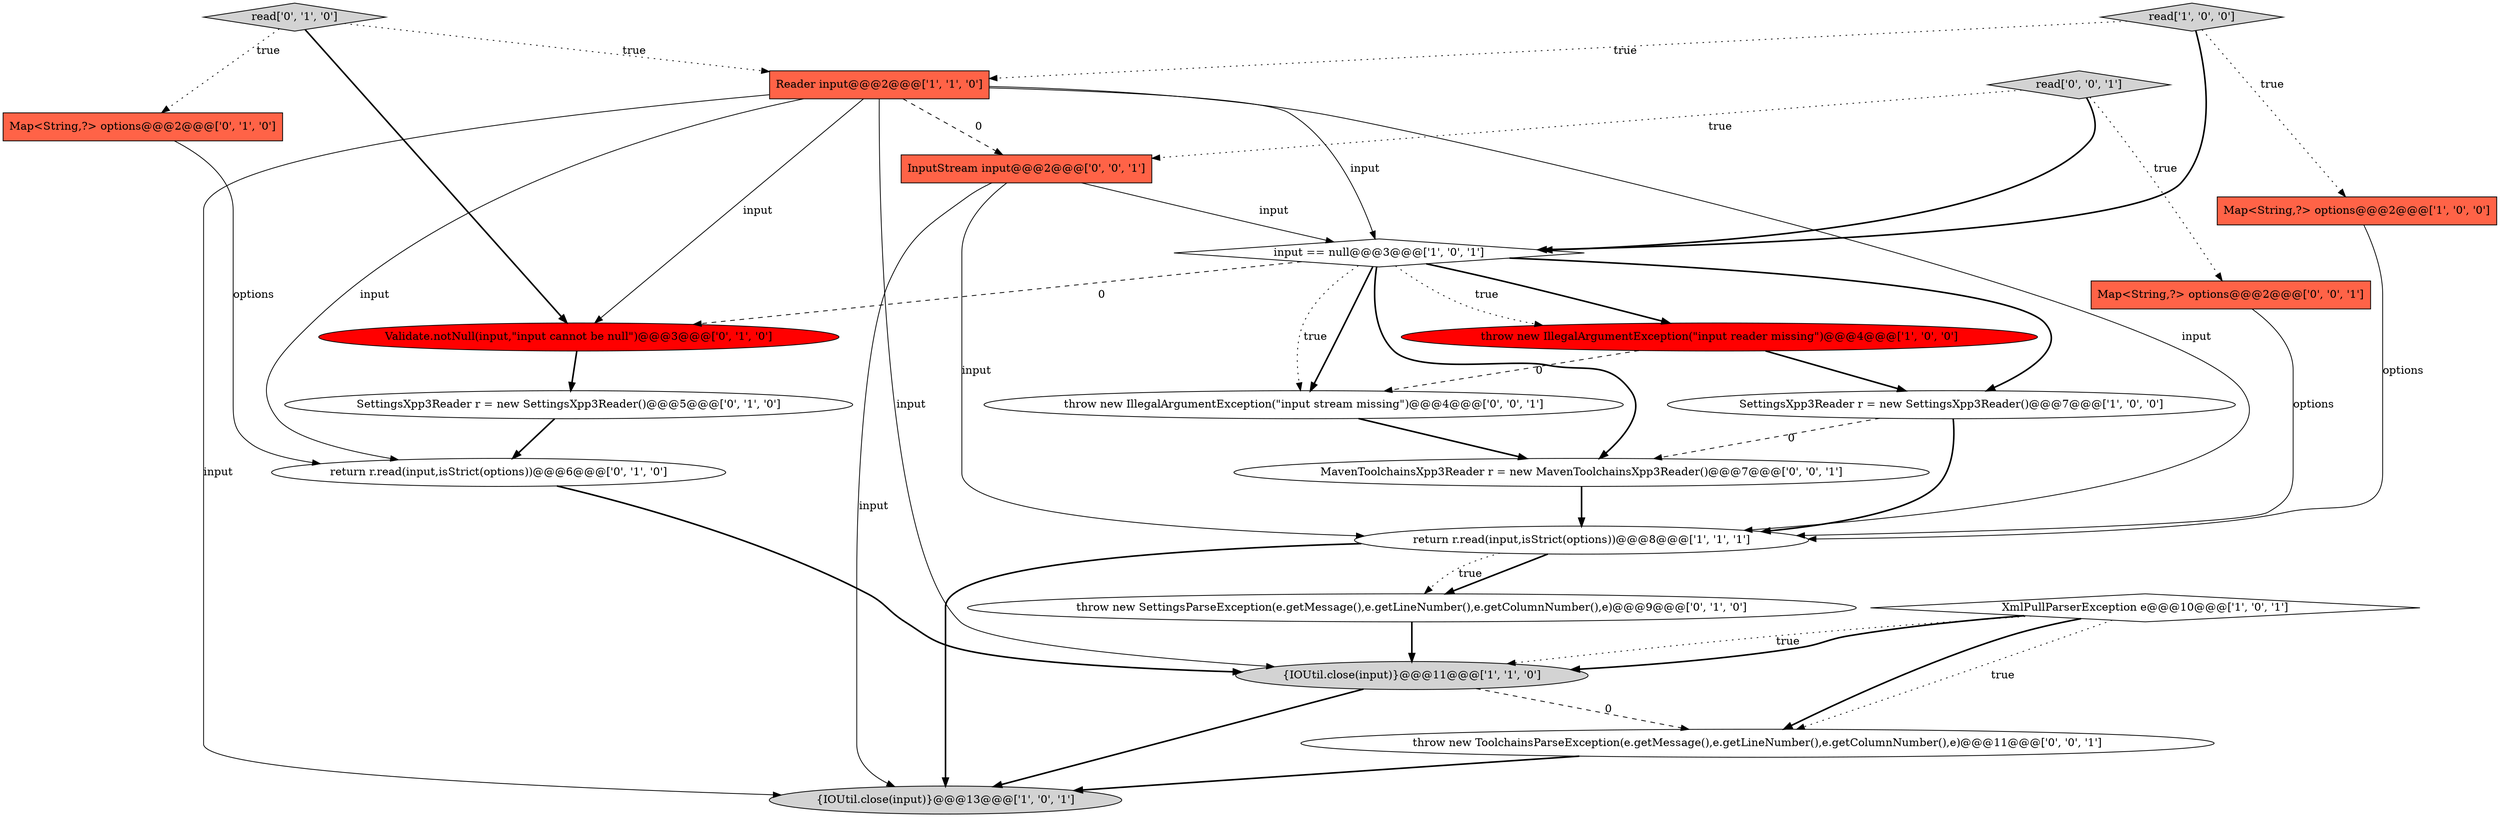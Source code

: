 digraph {
7 [style = filled, label = "input == null@@@3@@@['1', '0', '1']", fillcolor = white, shape = diamond image = "AAA0AAABBB1BBB"];
17 [style = filled, label = "throw new IllegalArgumentException(\"input stream missing\")@@@4@@@['0', '0', '1']", fillcolor = white, shape = ellipse image = "AAA0AAABBB3BBB"];
3 [style = filled, label = "Map<String,?> options@@@2@@@['1', '0', '0']", fillcolor = tomato, shape = box image = "AAA0AAABBB1BBB"];
16 [style = filled, label = "throw new ToolchainsParseException(e.getMessage(),e.getLineNumber(),e.getColumnNumber(),e)@@@11@@@['0', '0', '1']", fillcolor = white, shape = ellipse image = "AAA0AAABBB3BBB"];
8 [style = filled, label = "read['1', '0', '0']", fillcolor = lightgray, shape = diamond image = "AAA0AAABBB1BBB"];
4 [style = filled, label = "{IOUtil.close(input)}@@@13@@@['1', '0', '1']", fillcolor = lightgray, shape = ellipse image = "AAA0AAABBB1BBB"];
18 [style = filled, label = "read['0', '0', '1']", fillcolor = lightgray, shape = diamond image = "AAA0AAABBB3BBB"];
15 [style = filled, label = "Validate.notNull(input,\"input cannot be null\")@@@3@@@['0', '1', '0']", fillcolor = red, shape = ellipse image = "AAA1AAABBB2BBB"];
0 [style = filled, label = "SettingsXpp3Reader r = new SettingsXpp3Reader()@@@7@@@['1', '0', '0']", fillcolor = white, shape = ellipse image = "AAA0AAABBB1BBB"];
9 [style = filled, label = "Reader input@@@2@@@['1', '1', '0']", fillcolor = tomato, shape = box image = "AAA0AAABBB1BBB"];
11 [style = filled, label = "read['0', '1', '0']", fillcolor = lightgray, shape = diamond image = "AAA0AAABBB2BBB"];
12 [style = filled, label = "throw new SettingsParseException(e.getMessage(),e.getLineNumber(),e.getColumnNumber(),e)@@@9@@@['0', '1', '0']", fillcolor = white, shape = ellipse image = "AAA0AAABBB2BBB"];
14 [style = filled, label = "return r.read(input,isStrict(options))@@@6@@@['0', '1', '0']", fillcolor = white, shape = ellipse image = "AAA0AAABBB2BBB"];
2 [style = filled, label = "return r.read(input,isStrict(options))@@@8@@@['1', '1', '1']", fillcolor = white, shape = ellipse image = "AAA0AAABBB1BBB"];
6 [style = filled, label = "{IOUtil.close(input)}@@@11@@@['1', '1', '0']", fillcolor = lightgray, shape = ellipse image = "AAA0AAABBB1BBB"];
20 [style = filled, label = "InputStream input@@@2@@@['0', '0', '1']", fillcolor = tomato, shape = box image = "AAA0AAABBB3BBB"];
1 [style = filled, label = "throw new IllegalArgumentException(\"input reader missing\")@@@4@@@['1', '0', '0']", fillcolor = red, shape = ellipse image = "AAA1AAABBB1BBB"];
5 [style = filled, label = "XmlPullParserException e@@@10@@@['1', '0', '1']", fillcolor = white, shape = diamond image = "AAA0AAABBB1BBB"];
10 [style = filled, label = "Map<String,?> options@@@2@@@['0', '1', '0']", fillcolor = tomato, shape = box image = "AAA0AAABBB2BBB"];
21 [style = filled, label = "MavenToolchainsXpp3Reader r = new MavenToolchainsXpp3Reader()@@@7@@@['0', '0', '1']", fillcolor = white, shape = ellipse image = "AAA0AAABBB3BBB"];
19 [style = filled, label = "Map<String,?> options@@@2@@@['0', '0', '1']", fillcolor = tomato, shape = box image = "AAA0AAABBB3BBB"];
13 [style = filled, label = "SettingsXpp3Reader r = new SettingsXpp3Reader()@@@5@@@['0', '1', '0']", fillcolor = white, shape = ellipse image = "AAA0AAABBB2BBB"];
9->20 [style = dashed, label="0"];
15->13 [style = bold, label=""];
7->1 [style = bold, label=""];
7->17 [style = bold, label=""];
11->10 [style = dotted, label="true"];
0->2 [style = bold, label=""];
18->19 [style = dotted, label="true"];
9->2 [style = solid, label="input"];
5->6 [style = dotted, label="true"];
9->4 [style = solid, label="input"];
9->7 [style = solid, label="input"];
20->2 [style = solid, label="input"];
11->9 [style = dotted, label="true"];
7->0 [style = bold, label=""];
1->0 [style = bold, label=""];
18->20 [style = dotted, label="true"];
19->2 [style = solid, label="options"];
12->6 [style = bold, label=""];
2->4 [style = bold, label=""];
8->3 [style = dotted, label="true"];
2->12 [style = bold, label=""];
8->7 [style = bold, label=""];
11->15 [style = bold, label=""];
21->2 [style = bold, label=""];
5->16 [style = bold, label=""];
6->4 [style = bold, label=""];
9->15 [style = solid, label="input"];
1->17 [style = dashed, label="0"];
6->16 [style = dashed, label="0"];
5->6 [style = bold, label=""];
3->2 [style = solid, label="options"];
0->21 [style = dashed, label="0"];
5->16 [style = dotted, label="true"];
2->12 [style = dotted, label="true"];
7->15 [style = dashed, label="0"];
7->21 [style = bold, label=""];
10->14 [style = solid, label="options"];
8->9 [style = dotted, label="true"];
9->14 [style = solid, label="input"];
16->4 [style = bold, label=""];
7->1 [style = dotted, label="true"];
7->17 [style = dotted, label="true"];
18->7 [style = bold, label=""];
20->4 [style = solid, label="input"];
13->14 [style = bold, label=""];
9->6 [style = solid, label="input"];
14->6 [style = bold, label=""];
17->21 [style = bold, label=""];
20->7 [style = solid, label="input"];
}
